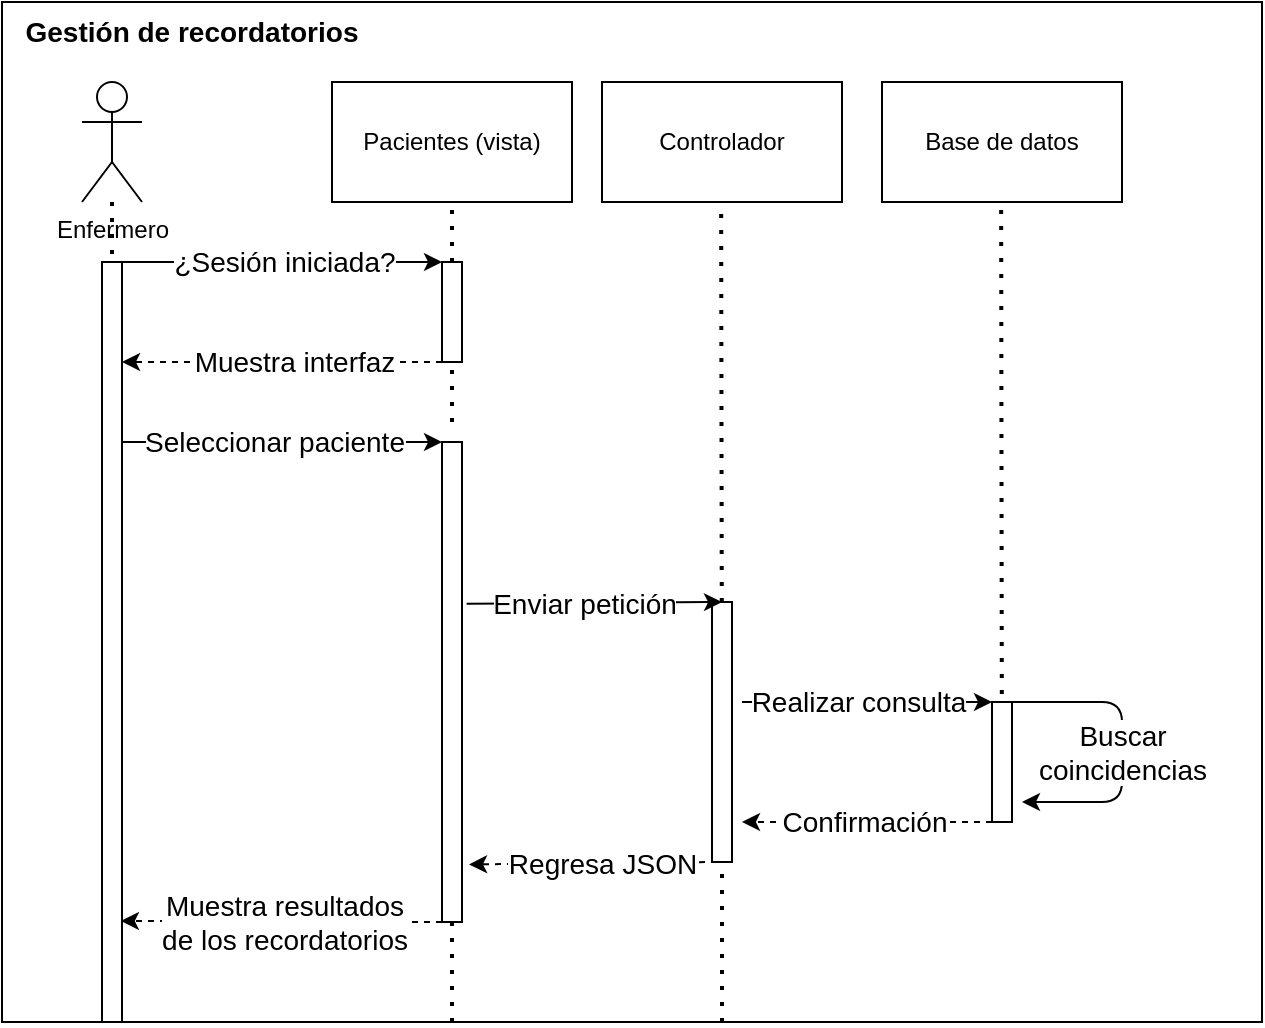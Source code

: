 <mxfile>
    <diagram id="-YEiqACIFhOaQUH3v93v" name="Page-1">
        <mxGraphModel dx="832" dy="467" grid="1" gridSize="10" guides="1" tooltips="1" connect="1" arrows="1" fold="1" page="1" pageScale="1" pageWidth="850" pageHeight="1100" math="0" shadow="0">
            <root>
                <mxCell id="0"/>
                <mxCell id="1" parent="0"/>
                <mxCell id="57" value="" style="whiteSpace=wrap;html=1;" parent="1" vertex="1">
                    <mxGeometry y="10" width="630" height="510" as="geometry"/>
                </mxCell>
                <mxCell id="15" value="" style="endArrow=none;dashed=1;html=1;dashPattern=1 3;strokeWidth=2;fontSize=14;startArrow=none;" parent="1" edge="1">
                    <mxGeometry width="50" height="50" relative="1" as="geometry">
                        <mxPoint x="225.0" y="220" as="sourcePoint"/>
                        <mxPoint x="225" y="110" as="targetPoint"/>
                    </mxGeometry>
                </mxCell>
                <mxCell id="14" value="" style="endArrow=none;dashed=1;html=1;dashPattern=1 3;strokeWidth=2;fontSize=14;exitX=0.5;exitY=1;exitDx=0;exitDy=0;" parent="1" source="4" target="2" edge="1">
                    <mxGeometry width="50" height="50" relative="1" as="geometry">
                        <mxPoint x="55" y="591.818" as="sourcePoint"/>
                        <mxPoint x="220" y="170" as="targetPoint"/>
                    </mxGeometry>
                </mxCell>
                <mxCell id="2" value="Enfermero" style="shape=umlActor;verticalLabelPosition=bottom;verticalAlign=top;html=1;outlineConnect=0;" parent="1" vertex="1">
                    <mxGeometry x="40" y="50" width="30" height="60" as="geometry"/>
                </mxCell>
                <mxCell id="3" value="Pacientes (vista)" style="rounded=0;whiteSpace=wrap;html=1;" parent="1" vertex="1">
                    <mxGeometry x="165" y="50" width="120" height="60" as="geometry"/>
                </mxCell>
                <mxCell id="10" style="edgeStyle=none;html=1;entryX=0;entryY=0;entryDx=0;entryDy=0;fontSize=14;exitX=1;exitY=0;exitDx=0;exitDy=0;" parent="1" source="4" target="9" edge="1">
                    <mxGeometry relative="1" as="geometry"/>
                </mxCell>
                <mxCell id="11" value="¿Sesión iniciada?" style="edgeLabel;html=1;align=center;verticalAlign=middle;resizable=0;points=[];fontSize=14;" parent="10" vertex="1" connectable="0">
                    <mxGeometry x="0.244" y="-3" relative="1" as="geometry">
                        <mxPoint x="-19" y="-3" as="offset"/>
                    </mxGeometry>
                </mxCell>
                <mxCell id="18" style="edgeStyle=none;html=1;exitX=1;exitY=0.237;exitDx=0;exitDy=0;entryX=0;entryY=0;entryDx=0;entryDy=0;fontSize=14;exitPerimeter=0;" parent="1" source="4" target="33" edge="1">
                    <mxGeometry relative="1" as="geometry">
                        <mxPoint x="220.0" y="220.0" as="targetPoint"/>
                    </mxGeometry>
                </mxCell>
                <mxCell id="19" value="Seleccionar paciente" style="edgeLabel;html=1;align=center;verticalAlign=middle;resizable=0;points=[];fontSize=14;" parent="18" vertex="1" connectable="0">
                    <mxGeometry x="0.262" y="-2" relative="1" as="geometry">
                        <mxPoint x="-25" y="-2" as="offset"/>
                    </mxGeometry>
                </mxCell>
                <mxCell id="4" value="" style="whiteSpace=wrap;html=1;" parent="1" vertex="1">
                    <mxGeometry x="50" y="140" width="10" height="380" as="geometry"/>
                </mxCell>
                <mxCell id="6" value="Controlador" style="rounded=0;whiteSpace=wrap;html=1;" parent="1" vertex="1">
                    <mxGeometry x="300" y="50" width="120" height="60" as="geometry"/>
                </mxCell>
                <mxCell id="7" value="Base de datos" style="rounded=0;whiteSpace=wrap;html=1;" parent="1" vertex="1">
                    <mxGeometry x="440" y="50" width="120" height="60" as="geometry"/>
                </mxCell>
                <mxCell id="8" value="&lt;b&gt;&lt;font style=&quot;font-size: 14px;&quot;&gt;Gestión de recordatorios&lt;/font&gt;&lt;/b&gt;" style="text;html=1;strokeColor=none;fillColor=none;align=center;verticalAlign=middle;whiteSpace=wrap;rounded=0;" parent="1" vertex="1">
                    <mxGeometry y="10" width="190" height="30" as="geometry"/>
                </mxCell>
                <mxCell id="12" style="edgeStyle=none;html=1;exitX=0;exitY=1;exitDx=0;exitDy=0;fontSize=14;dashed=1;" parent="1" source="9" edge="1">
                    <mxGeometry relative="1" as="geometry">
                        <mxPoint x="60" y="190" as="targetPoint"/>
                    </mxGeometry>
                </mxCell>
                <mxCell id="13" value="Muestra interfaz" style="edgeLabel;html=1;align=center;verticalAlign=middle;resizable=0;points=[];fontSize=14;" parent="12" vertex="1" connectable="0">
                    <mxGeometry x="-0.076" relative="1" as="geometry">
                        <mxPoint as="offset"/>
                    </mxGeometry>
                </mxCell>
                <mxCell id="9" value="" style="whiteSpace=wrap;html=1;" parent="1" vertex="1">
                    <mxGeometry x="220" y="140" width="10" height="50" as="geometry"/>
                </mxCell>
                <mxCell id="17" value="" style="endArrow=none;dashed=1;html=1;dashPattern=1 3;strokeWidth=2;fontSize=14;" parent="1" edge="1">
                    <mxGeometry width="50" height="50" relative="1" as="geometry">
                        <mxPoint x="225" y="520" as="sourcePoint"/>
                        <mxPoint x="224.938" y="310" as="targetPoint"/>
                    </mxGeometry>
                </mxCell>
                <mxCell id="24" value="" style="endArrow=none;dashed=1;html=1;dashPattern=1 3;strokeWidth=2;fontSize=14;startArrow=none;" parent="1" source="25" edge="1">
                    <mxGeometry width="50" height="50" relative="1" as="geometry">
                        <mxPoint x="360" y="390" as="sourcePoint"/>
                        <mxPoint x="359.57" y="110" as="targetPoint"/>
                    </mxGeometry>
                </mxCell>
                <mxCell id="26" value="" style="endArrow=none;dashed=1;html=1;dashPattern=1 3;strokeWidth=2;fontSize=14;startArrow=none;" parent="1" target="25" edge="1">
                    <mxGeometry width="50" height="50" relative="1" as="geometry">
                        <mxPoint x="360" y="520" as="sourcePoint"/>
                        <mxPoint x="359.57" y="110" as="targetPoint"/>
                    </mxGeometry>
                </mxCell>
                <mxCell id="45" style="edgeStyle=none;html=1;entryX=0;entryY=0;entryDx=0;entryDy=0;fontSize=14;" parent="1" target="44" edge="1">
                    <mxGeometry relative="1" as="geometry">
                        <mxPoint x="370" y="360" as="sourcePoint"/>
                    </mxGeometry>
                </mxCell>
                <mxCell id="46" value="Realizar consulta" style="edgeLabel;html=1;align=center;verticalAlign=middle;resizable=0;points=[];fontSize=14;" parent="45" vertex="1" connectable="0">
                    <mxGeometry x="-0.142" relative="1" as="geometry">
                        <mxPoint x="4" as="offset"/>
                    </mxGeometry>
                </mxCell>
                <mxCell id="50" style="edgeStyle=none;html=1;exitX=0.25;exitY=1;exitDx=0;exitDy=0;dashed=1;fontSize=14;entryX=1.352;entryY=0.88;entryDx=0;entryDy=0;entryPerimeter=0;" parent="1" source="25" target="33" edge="1">
                    <mxGeometry relative="1" as="geometry">
                        <mxPoint x="240" y="440" as="targetPoint"/>
                    </mxGeometry>
                </mxCell>
                <mxCell id="51" value="Regresa JSON" style="edgeLabel;html=1;align=center;verticalAlign=middle;resizable=0;points=[];fontSize=14;" parent="50" vertex="1" connectable="0">
                    <mxGeometry x="0.398" y="2" relative="1" as="geometry">
                        <mxPoint x="29" y="-2" as="offset"/>
                    </mxGeometry>
                </mxCell>
                <mxCell id="25" value="" style="whiteSpace=wrap;html=1;" parent="1" vertex="1">
                    <mxGeometry x="355" y="310" width="10" height="130" as="geometry"/>
                </mxCell>
                <mxCell id="29" value="" style="endArrow=none;dashed=1;html=1;dashPattern=1 3;strokeWidth=2;fontSize=14;startArrow=none;" parent="1" edge="1">
                    <mxGeometry width="50" height="50" relative="1" as="geometry">
                        <mxPoint x="500" y="420" as="sourcePoint"/>
                        <mxPoint x="499.57" y="110" as="targetPoint"/>
                    </mxGeometry>
                </mxCell>
                <mxCell id="38" style="edgeStyle=none;html=1;entryX=0.5;entryY=0;entryDx=0;entryDy=0;fontSize=14;exitX=1.231;exitY=0.337;exitDx=0;exitDy=0;exitPerimeter=0;" parent="1" source="33" target="25" edge="1">
                    <mxGeometry relative="1" as="geometry">
                        <mxPoint x="240" y="310" as="sourcePoint"/>
                    </mxGeometry>
                </mxCell>
                <mxCell id="39" value="Enviar petición" style="edgeLabel;html=1;align=center;verticalAlign=middle;resizable=0;points=[];fontSize=14;" parent="38" vertex="1" connectable="0">
                    <mxGeometry x="0.37" y="-1" relative="1" as="geometry">
                        <mxPoint x="-29" y="-1" as="offset"/>
                    </mxGeometry>
                </mxCell>
                <mxCell id="52" style="edgeStyle=none;html=1;exitX=0;exitY=1;exitDx=0;exitDy=0;entryX=0.945;entryY=0.867;entryDx=0;entryDy=0;entryPerimeter=0;dashed=1;fontSize=14;" parent="1" source="33" target="4" edge="1">
                    <mxGeometry relative="1" as="geometry"/>
                </mxCell>
                <mxCell id="53" value="Muestra resultados&lt;br&gt;de los recordatorios" style="edgeLabel;html=1;align=center;verticalAlign=middle;resizable=0;points=[];fontSize=14;" parent="52" vertex="1" connectable="0">
                    <mxGeometry x="0.162" y="-3" relative="1" as="geometry">
                        <mxPoint x="14" y="3" as="offset"/>
                    </mxGeometry>
                </mxCell>
                <mxCell id="33" value="" style="whiteSpace=wrap;html=1;" parent="1" vertex="1">
                    <mxGeometry x="220" y="230" width="10" height="240" as="geometry"/>
                </mxCell>
                <mxCell id="42" style="edgeStyle=none;html=1;exitX=1;exitY=0;exitDx=0;exitDy=0;fontSize=14;" parent="1" source="44" edge="1">
                    <mxGeometry relative="1" as="geometry">
                        <mxPoint x="510" y="410" as="targetPoint"/>
                        <Array as="points">
                            <mxPoint x="560" y="360"/>
                            <mxPoint x="560" y="410"/>
                        </Array>
                    </mxGeometry>
                </mxCell>
                <mxCell id="43" value="Buscar&lt;br&gt;coincidencias" style="edgeLabel;html=1;align=center;verticalAlign=middle;resizable=0;points=[];fontSize=14;" parent="42" vertex="1" connectable="0">
                    <mxGeometry x="-0.127" y="2" relative="1" as="geometry">
                        <mxPoint x="-2" y="12" as="offset"/>
                    </mxGeometry>
                </mxCell>
                <mxCell id="47" style="edgeStyle=none;html=1;exitX=0;exitY=1;exitDx=0;exitDy=0;fontSize=14;dashed=1;" parent="1" source="44" edge="1">
                    <mxGeometry relative="1" as="geometry">
                        <mxPoint x="370" y="420" as="targetPoint"/>
                    </mxGeometry>
                </mxCell>
                <mxCell id="48" value="Confirmación" style="edgeLabel;html=1;align=center;verticalAlign=middle;resizable=0;points=[];fontSize=14;" parent="47" vertex="1" connectable="0">
                    <mxGeometry x="-0.41" relative="1" as="geometry">
                        <mxPoint x="-27" as="offset"/>
                    </mxGeometry>
                </mxCell>
                <mxCell id="44" value="" style="whiteSpace=wrap;html=1;" parent="1" vertex="1">
                    <mxGeometry x="495" y="360" width="10" height="60" as="geometry"/>
                </mxCell>
            </root>
        </mxGraphModel>
    </diagram>
</mxfile>